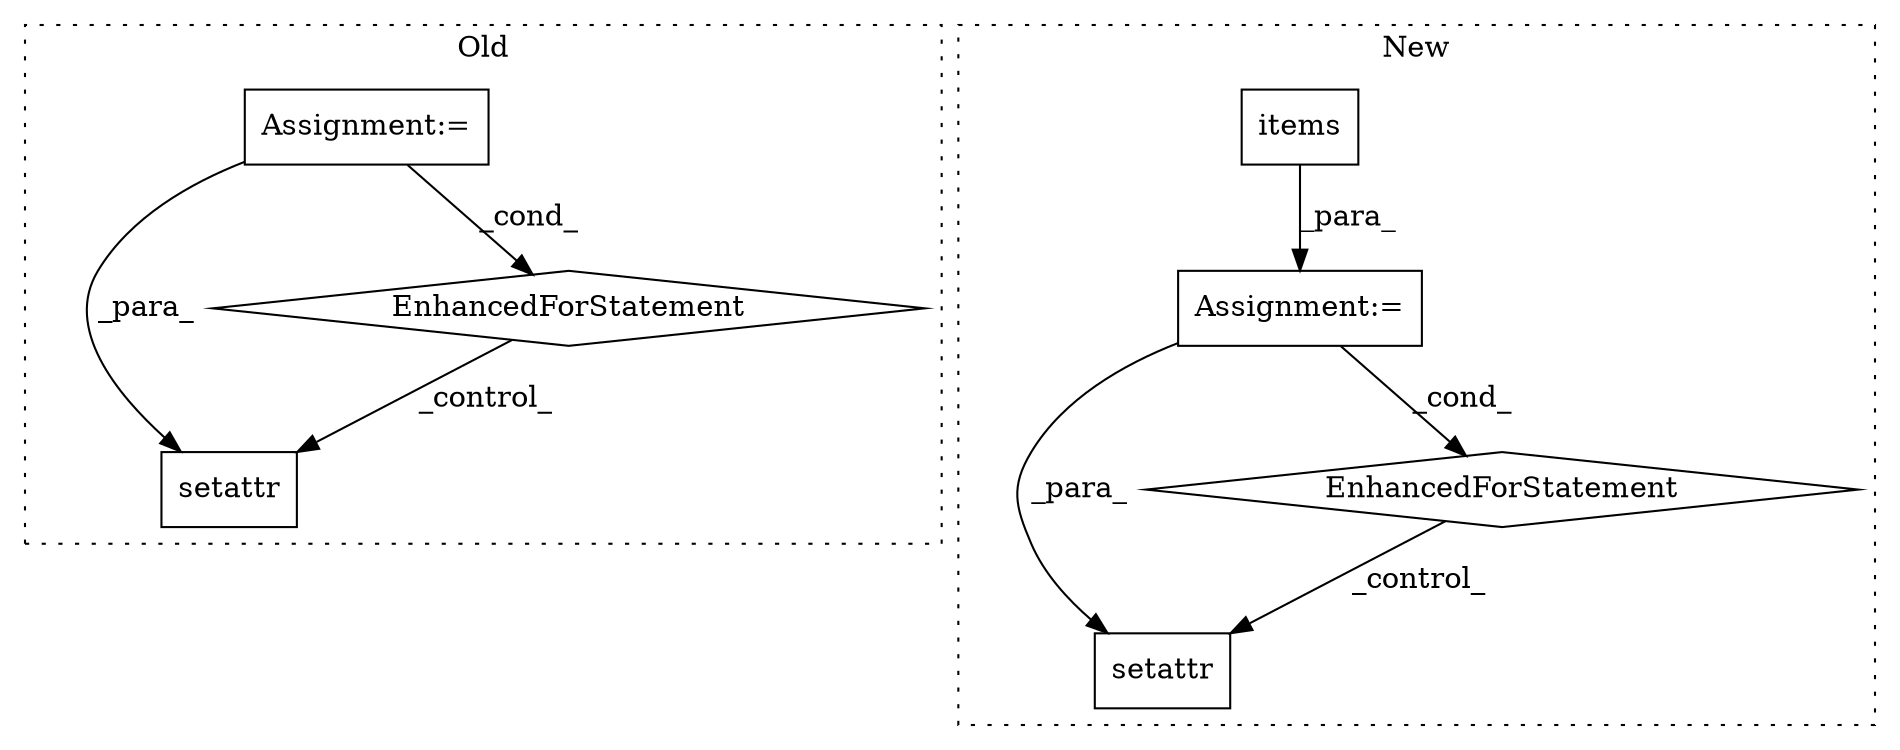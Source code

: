 digraph G {
subgraph cluster0 {
1 [label="setattr" a="32" s="8129,8159" l="8,1" shape="box"];
6 [label="Assignment:=" a="7" s="8045,8119" l="53,2" shape="box"];
7 [label="EnhancedForStatement" a="70" s="8045,8119" l="53,2" shape="diamond"];
label = "Old";
style="dotted";
}
subgraph cluster1 {
2 [label="items" a="32" s="8144" l="7" shape="box"];
3 [label="Assignment:=" a="7" s="8049,8151" l="74,2" shape="box"];
4 [label="setattr" a="32" s="8161,8189" l="8,1" shape="box"];
5 [label="EnhancedForStatement" a="70" s="8049,8151" l="74,2" shape="diamond"];
label = "New";
style="dotted";
}
2 -> 3 [label="_para_"];
3 -> 5 [label="_cond_"];
3 -> 4 [label="_para_"];
5 -> 4 [label="_control_"];
6 -> 1 [label="_para_"];
6 -> 7 [label="_cond_"];
7 -> 1 [label="_control_"];
}